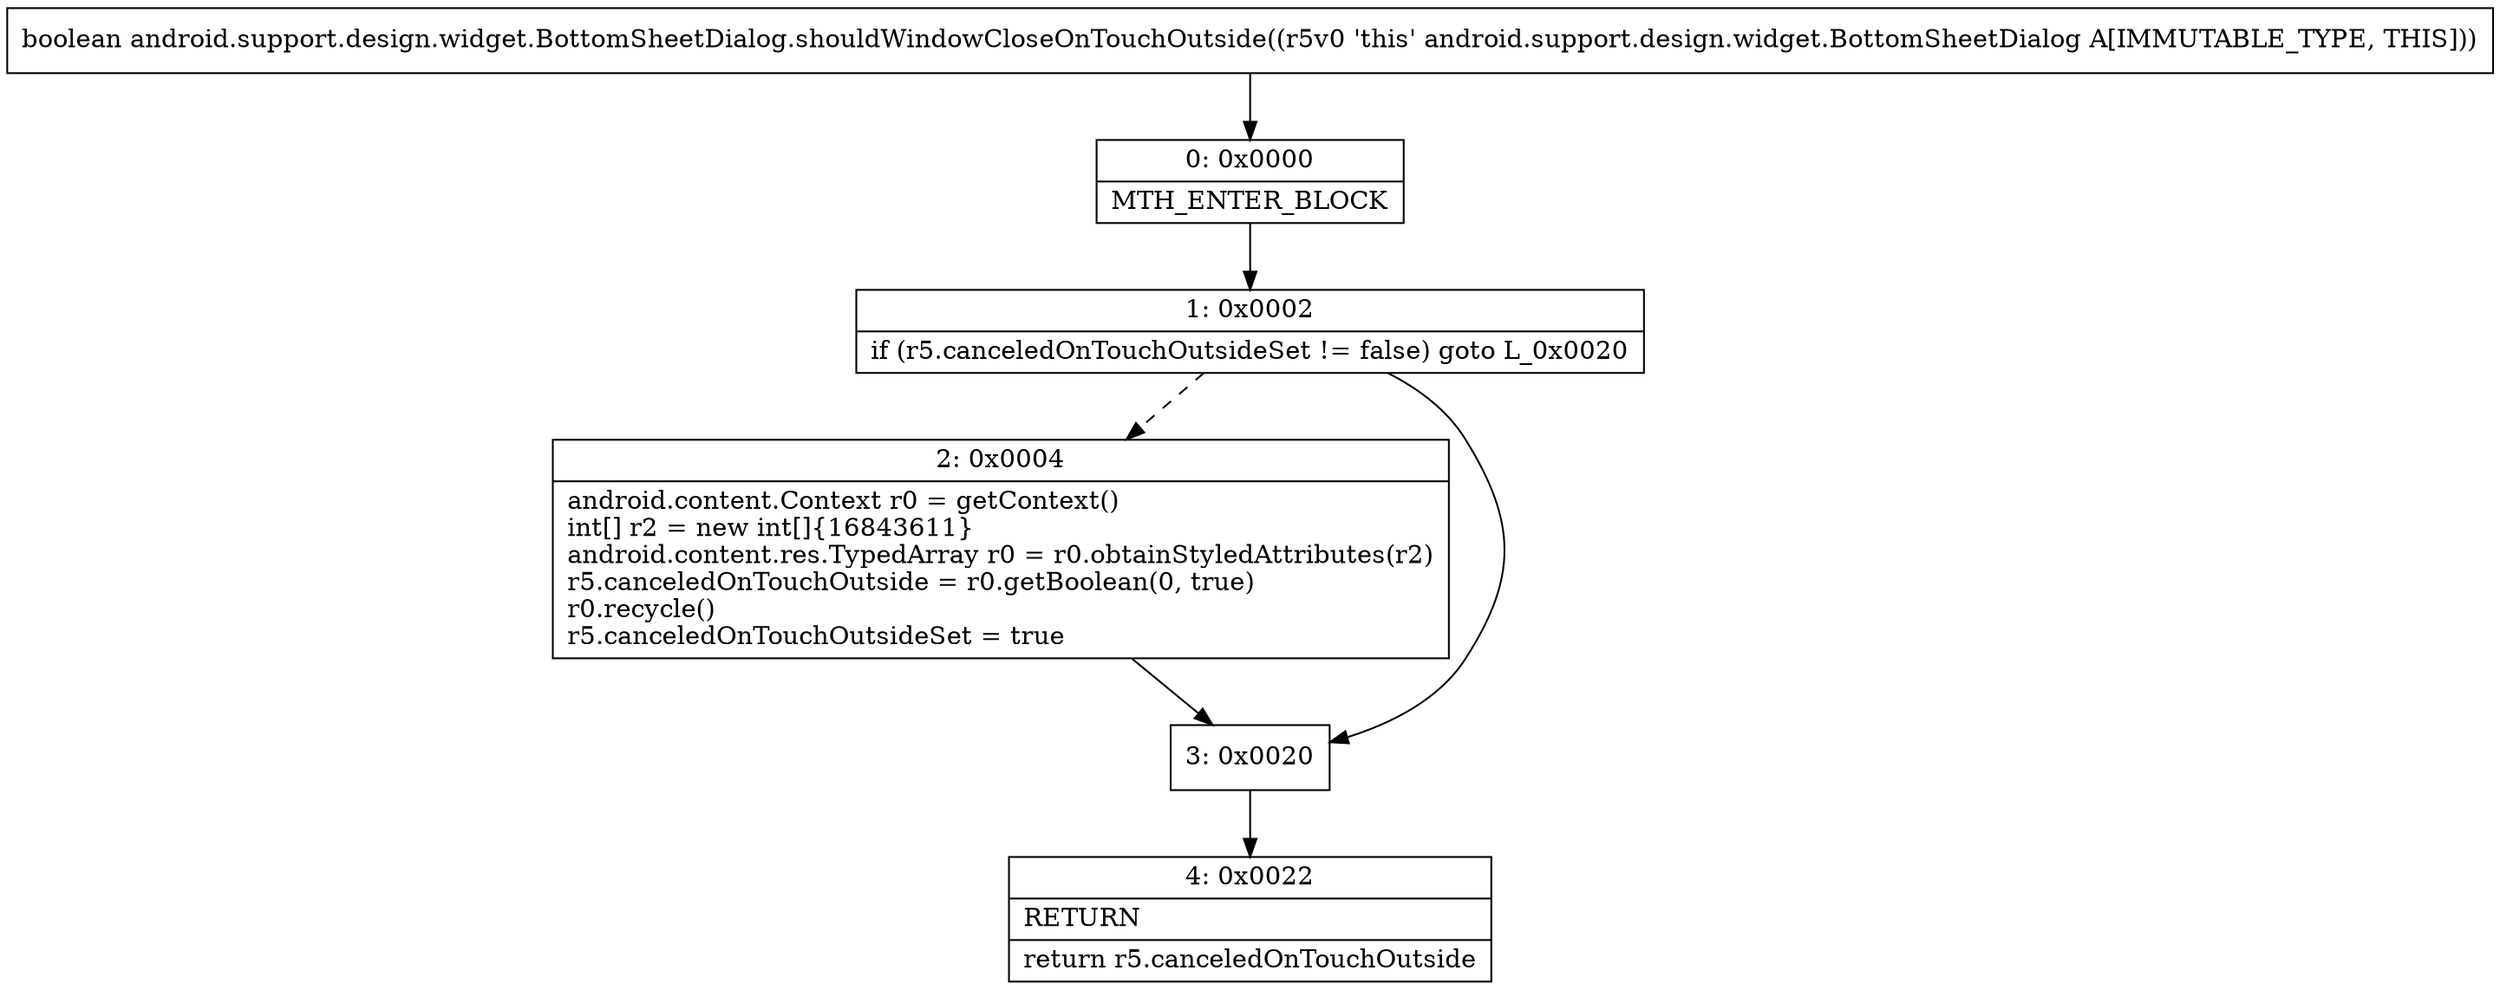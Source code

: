 digraph "CFG forandroid.support.design.widget.BottomSheetDialog.shouldWindowCloseOnTouchOutside()Z" {
Node_0 [shape=record,label="{0\:\ 0x0000|MTH_ENTER_BLOCK\l}"];
Node_1 [shape=record,label="{1\:\ 0x0002|if (r5.canceledOnTouchOutsideSet != false) goto L_0x0020\l}"];
Node_2 [shape=record,label="{2\:\ 0x0004|android.content.Context r0 = getContext()\lint[] r2 = new int[]\{16843611\}\landroid.content.res.TypedArray r0 = r0.obtainStyledAttributes(r2)\lr5.canceledOnTouchOutside = r0.getBoolean(0, true)\lr0.recycle()\lr5.canceledOnTouchOutsideSet = true\l}"];
Node_3 [shape=record,label="{3\:\ 0x0020}"];
Node_4 [shape=record,label="{4\:\ 0x0022|RETURN\l|return r5.canceledOnTouchOutside\l}"];
MethodNode[shape=record,label="{boolean android.support.design.widget.BottomSheetDialog.shouldWindowCloseOnTouchOutside((r5v0 'this' android.support.design.widget.BottomSheetDialog A[IMMUTABLE_TYPE, THIS])) }"];
MethodNode -> Node_0;
Node_0 -> Node_1;
Node_1 -> Node_2[style=dashed];
Node_1 -> Node_3;
Node_2 -> Node_3;
Node_3 -> Node_4;
}


